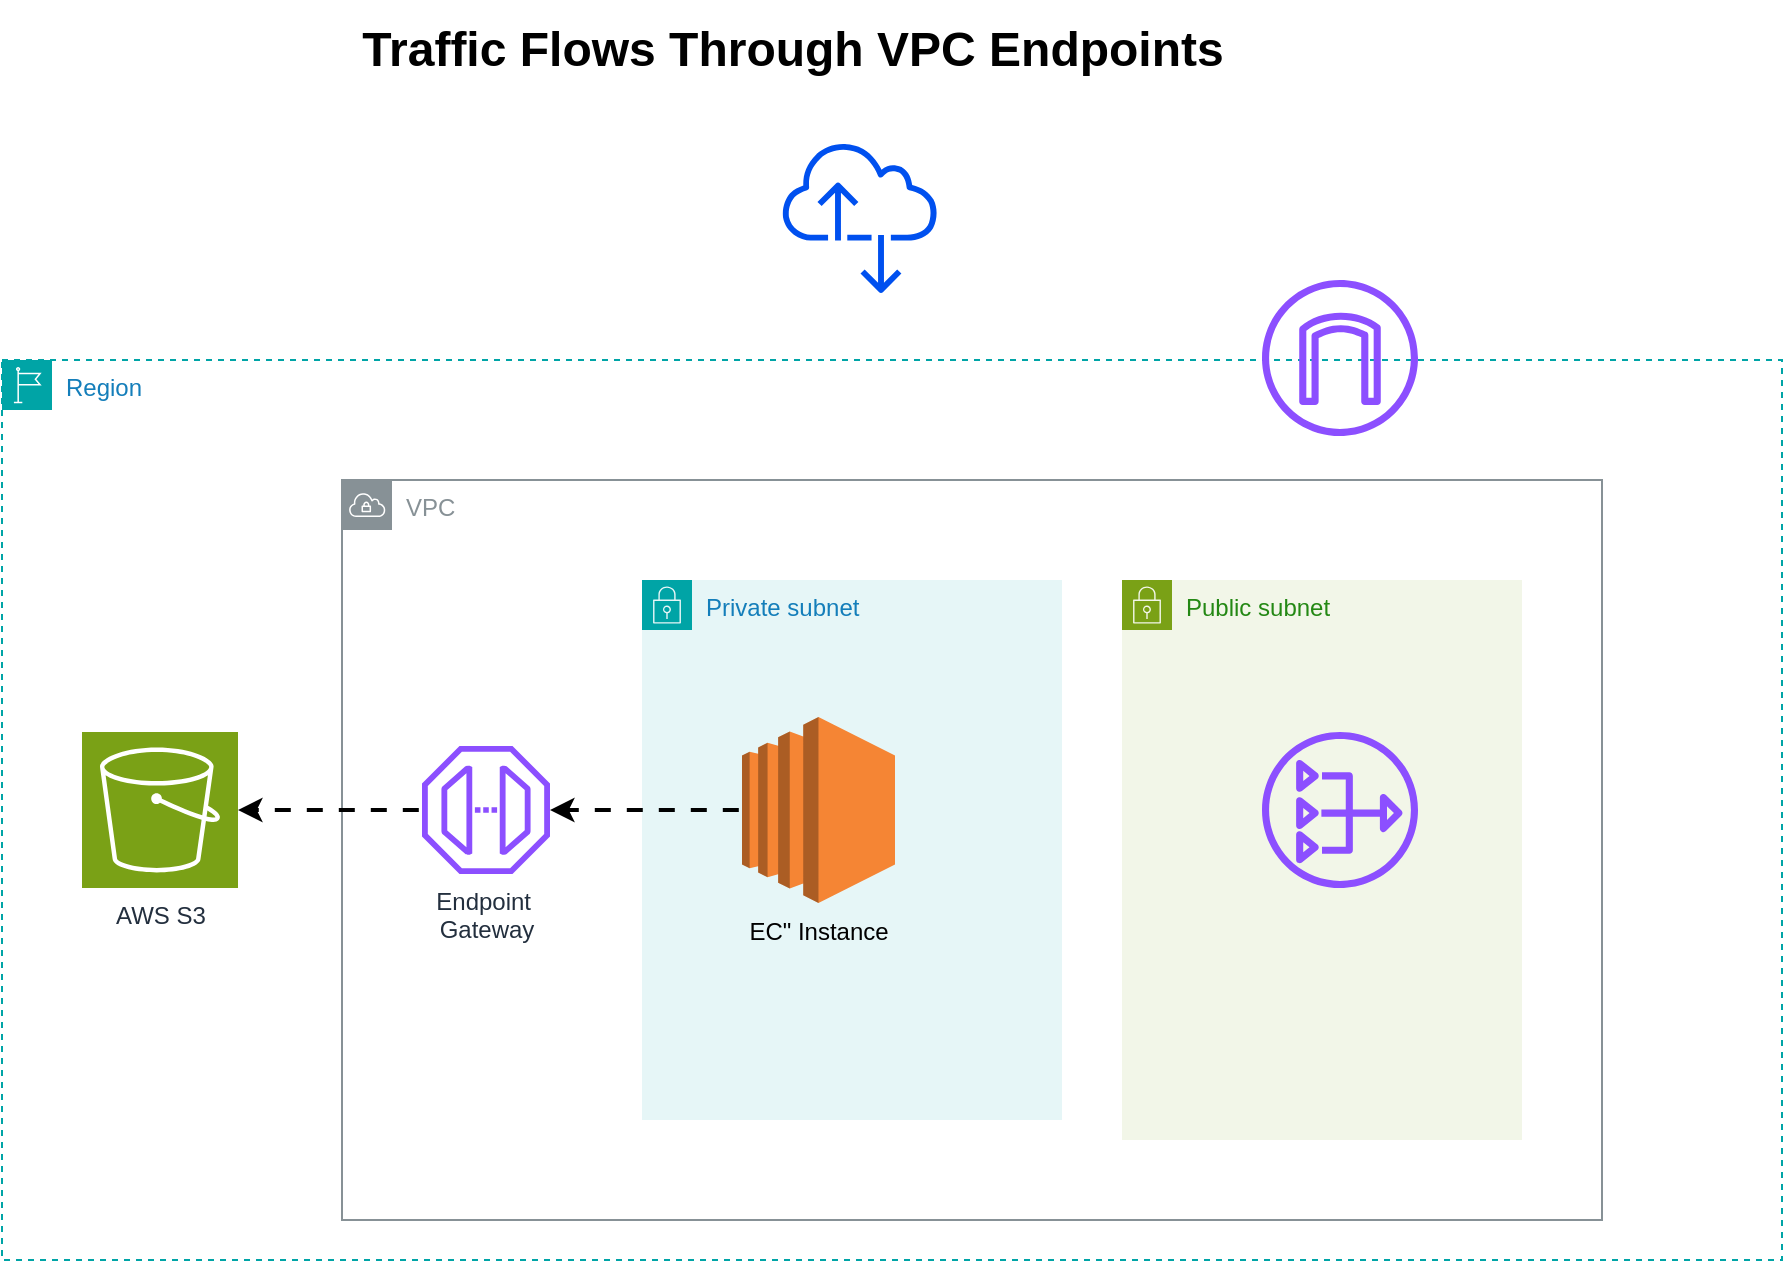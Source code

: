 <mxfile version="27.0.4" pages="3">
  <diagram name="Traffic Flows Through VPC Endpoints" id="ZCbwVm4RWObMylAxyroT">
    <mxGraphModel dx="2226" dy="1826" grid="1" gridSize="10" guides="1" tooltips="1" connect="1" arrows="1" fold="1" page="1" pageScale="1" pageWidth="850" pageHeight="1100" math="0" shadow="0">
      <root>
        <mxCell id="0" />
        <mxCell id="1" parent="0" />
        <mxCell id="23BUW4ffjKDE5r0YjOA8-3" value="Region" style="points=[[0,0],[0.25,0],[0.5,0],[0.75,0],[1,0],[1,0.25],[1,0.5],[1,0.75],[1,1],[0.75,1],[0.5,1],[0.25,1],[0,1],[0,0.75],[0,0.5],[0,0.25]];outlineConnect=0;gradientColor=none;html=1;whiteSpace=wrap;fontSize=12;fontStyle=0;container=1;pointerEvents=0;collapsible=0;recursiveResize=0;shape=mxgraph.aws4.group;grIcon=mxgraph.aws4.group_region;strokeColor=#00A4A6;fillColor=none;verticalAlign=top;align=left;spacingLeft=30;fontColor=#147EBA;dashed=1;" parent="1" vertex="1">
          <mxGeometry x="-50" y="170" width="890" height="450" as="geometry" />
        </mxCell>
        <mxCell id="23BUW4ffjKDE5r0YjOA8-2" value="AWS S3" style="sketch=0;points=[[0,0,0],[0.25,0,0],[0.5,0,0],[0.75,0,0],[1,0,0],[0,1,0],[0.25,1,0],[0.5,1,0],[0.75,1,0],[1,1,0],[0,0.25,0],[0,0.5,0],[0,0.75,0],[1,0.25,0],[1,0.5,0],[1,0.75,0]];outlineConnect=0;fontColor=#232F3E;fillColor=#7AA116;strokeColor=#ffffff;dashed=0;verticalLabelPosition=bottom;verticalAlign=top;align=center;html=1;fontSize=12;fontStyle=0;aspect=fixed;shape=mxgraph.aws4.resourceIcon;resIcon=mxgraph.aws4.s3;" parent="23BUW4ffjKDE5r0YjOA8-3" vertex="1">
          <mxGeometry x="40" y="186" width="78" height="78" as="geometry" />
        </mxCell>
        <mxCell id="VcpVMtCW26bi5lWFyva_-2" value="VPC" style="sketch=0;outlineConnect=0;gradientColor=none;html=1;whiteSpace=wrap;fontSize=12;fontStyle=0;shape=mxgraph.aws4.group;grIcon=mxgraph.aws4.group_vpc;strokeColor=light-dark(#879196,#FF8000);fillColor=none;verticalAlign=top;align=left;spacingLeft=30;fontColor=#879196;dashed=0;" vertex="1" parent="23BUW4ffjKDE5r0YjOA8-3">
          <mxGeometry x="170" y="60" width="630" height="370" as="geometry" />
        </mxCell>
        <mxCell id="VcpVMtCW26bi5lWFyva_-3" value="Private subnet" style="points=[[0,0],[0.25,0],[0.5,0],[0.75,0],[1,0],[1,0.25],[1,0.5],[1,0.75],[1,1],[0.75,1],[0.5,1],[0.25,1],[0,1],[0,0.75],[0,0.5],[0,0.25]];outlineConnect=0;gradientColor=none;html=1;whiteSpace=wrap;fontSize=12;fontStyle=0;container=1;pointerEvents=0;collapsible=0;recursiveResize=0;shape=mxgraph.aws4.group;grIcon=mxgraph.aws4.group_security_group;grStroke=0;strokeColor=#00A4A6;fillColor=#E6F6F7;verticalAlign=top;align=left;spacingLeft=30;fontColor=#147EBA;dashed=0;" vertex="1" parent="23BUW4ffjKDE5r0YjOA8-3">
          <mxGeometry x="320" y="110" width="210" height="270" as="geometry" />
        </mxCell>
        <mxCell id="VcpVMtCW26bi5lWFyva_-4" value="Public subnet" style="points=[[0,0],[0.25,0],[0.5,0],[0.75,0],[1,0],[1,0.25],[1,0.5],[1,0.75],[1,1],[0.75,1],[0.5,1],[0.25,1],[0,1],[0,0.75],[0,0.5],[0,0.25]];outlineConnect=0;gradientColor=none;html=1;whiteSpace=wrap;fontSize=12;fontStyle=0;container=1;pointerEvents=0;collapsible=0;recursiveResize=0;shape=mxgraph.aws4.group;grIcon=mxgraph.aws4.group_security_group;grStroke=0;strokeColor=#7AA116;fillColor=#F2F6E8;verticalAlign=top;align=left;spacingLeft=30;fontColor=#248814;dashed=0;" vertex="1" parent="23BUW4ffjKDE5r0YjOA8-3">
          <mxGeometry x="560" y="110" width="200" height="280" as="geometry" />
        </mxCell>
        <mxCell id="VcpVMtCW26bi5lWFyva_-13" value="" style="sketch=0;outlineConnect=0;fontColor=#232F3E;gradientColor=none;fillColor=#8C4FFF;strokeColor=none;dashed=0;verticalLabelPosition=bottom;verticalAlign=top;align=center;html=1;fontSize=12;fontStyle=0;aspect=fixed;pointerEvents=1;shape=mxgraph.aws4.nat_gateway;" vertex="1" parent="VcpVMtCW26bi5lWFyva_-4">
          <mxGeometry x="70" y="76" width="78" height="78" as="geometry" />
        </mxCell>
        <mxCell id="VcpVMtCW26bi5lWFyva_-6" value="Endpoint&amp;nbsp;&lt;div&gt;Gateway&lt;/div&gt;" style="sketch=0;outlineConnect=0;fontColor=#232F3E;gradientColor=none;fillColor=#8C4FFF;strokeColor=none;dashed=0;verticalLabelPosition=bottom;verticalAlign=top;align=center;html=1;fontSize=12;fontStyle=0;aspect=fixed;pointerEvents=1;shape=mxgraph.aws4.endpoint;" vertex="1" parent="23BUW4ffjKDE5r0YjOA8-3">
          <mxGeometry x="210" y="193" width="64" height="64" as="geometry" />
        </mxCell>
        <mxCell id="VcpVMtCW26bi5lWFyva_-8" style="edgeStyle=orthogonalEdgeStyle;rounded=0;orthogonalLoop=1;jettySize=auto;html=1;entryX=1;entryY=0.5;entryDx=0;entryDy=0;entryPerimeter=0;strokeColor=light-dark(#000000,#FF0000);strokeWidth=2;flowAnimation=1;" edge="1" parent="23BUW4ffjKDE5r0YjOA8-3" source="VcpVMtCW26bi5lWFyva_-7" target="VcpVMtCW26bi5lWFyva_-6">
          <mxGeometry relative="1" as="geometry" />
        </mxCell>
        <mxCell id="VcpVMtCW26bi5lWFyva_-7" value="EC&quot; Instance&lt;div&gt;&lt;br&gt;&lt;/div&gt;" style="outlineConnect=0;dashed=0;verticalLabelPosition=bottom;verticalAlign=top;align=center;html=1;shape=mxgraph.aws3.ec2;fillColor=#F58534;gradientColor=none;" vertex="1" parent="23BUW4ffjKDE5r0YjOA8-3">
          <mxGeometry x="370" y="178.5" width="76.5" height="93" as="geometry" />
        </mxCell>
        <mxCell id="VcpVMtCW26bi5lWFyva_-9" style="edgeStyle=orthogonalEdgeStyle;rounded=0;orthogonalLoop=1;jettySize=auto;html=1;entryX=1;entryY=0.5;entryDx=0;entryDy=0;entryPerimeter=0;strokeColor=light-dark(#000000,#FF0000);strokeWidth=2;flowAnimation=1;" edge="1" parent="23BUW4ffjKDE5r0YjOA8-3" source="VcpVMtCW26bi5lWFyva_-6" target="23BUW4ffjKDE5r0YjOA8-2">
          <mxGeometry relative="1" as="geometry" />
        </mxCell>
        <mxCell id="VcpVMtCW26bi5lWFyva_-14" value="" style="sketch=0;outlineConnect=0;fontColor=#232F3E;gradientColor=none;fillColor=#8C4FFF;strokeColor=none;dashed=0;verticalLabelPosition=bottom;verticalAlign=top;align=center;html=1;fontSize=12;fontStyle=0;aspect=fixed;pointerEvents=1;shape=mxgraph.aws4.internet_gateway;" vertex="1" parent="23BUW4ffjKDE5r0YjOA8-3">
          <mxGeometry x="630" y="-40" width="78" height="78" as="geometry" />
        </mxCell>
        <mxCell id="VcpVMtCW26bi5lWFyva_-5" value="" style="sketch=0;outlineConnect=0;fontColor=#ffffff;fillColor=#0050ef;strokeColor=#001DBC;dashed=0;verticalLabelPosition=bottom;verticalAlign=top;align=center;html=1;fontSize=12;fontStyle=0;aspect=fixed;pointerEvents=1;shape=mxgraph.aws4.internet_alt2;" vertex="1" parent="1">
          <mxGeometry x="340" y="60" width="78" height="78" as="geometry" />
        </mxCell>
        <mxCell id="VcpVMtCW26bi5lWFyva_-15" value="Traffic Flows Through VPC Endpoints" style="text;strokeColor=none;fillColor=none;html=1;fontSize=24;fontStyle=1;verticalAlign=middle;align=center;" vertex="1" parent="1">
          <mxGeometry x="50" y="-10" width="590" height="50" as="geometry" />
        </mxCell>
      </root>
    </mxGraphModel>
  </diagram>
  <diagram id="zELTlA6HkojwsifuEZg6" name="Control-plane-Data-Plane">
    <mxGraphModel dx="3778" dy="2335" grid="1" gridSize="10" guides="1" tooltips="1" connect="1" arrows="1" fold="1" page="1" pageScale="1" pageWidth="850" pageHeight="1100" math="0" shadow="0">
      <root>
        <mxCell id="0" />
        <mxCell id="1" parent="0" />
        <mxCell id="ertRirzx1b17AbNbBbBu-42" value="" style="group" parent="1" vertex="1" connectable="0">
          <mxGeometry x="-1110" y="-1030" width="1500" height="870" as="geometry" />
        </mxCell>
        <mxCell id="ertRirzx1b17AbNbBbBu-24" value="" style="rounded=1;whiteSpace=wrap;html=1;fillColor=none;fontColor=#ffffff;strokeColor=light-dark(#000000,#0066CC);strokeWidth=2;connectable=0;" parent="ertRirzx1b17AbNbBbBu-42" vertex="1">
          <mxGeometry x="-45" y="15" width="1580" height="840" as="geometry" />
        </mxCell>
        <mxCell id="ertRirzx1b17AbNbBbBu-25" value="" style="outlineConnect=0;dashed=0;verticalLabelPosition=bottom;verticalAlign=top;align=center;html=1;shape=mxgraph.aws3.virtual_private_cloud;fillColor=#F58534;gradientColor=none;" parent="ertRirzx1b17AbNbBbBu-42" vertex="1">
          <mxGeometry x="110" width="79.5" height="54" as="geometry" />
        </mxCell>
        <mxCell id="ertRirzx1b17AbNbBbBu-26" value="Service Provider VPC (AWS Service)" style="text;strokeColor=none;fillColor=none;html=1;fontSize=24;fontStyle=1;verticalAlign=middle;align=center;fontColor=light-dark(#000000,#FF8000);" parent="ertRirzx1b17AbNbBbBu-42" vertex="1">
          <mxGeometry x="189.5" y="30" width="490" height="50" as="geometry" />
        </mxCell>
        <mxCell id="ertRirzx1b17AbNbBbBu-51" style="edgeStyle=orthogonalEdgeStyle;rounded=0;orthogonalLoop=1;jettySize=auto;html=1;flowAnimation=1;curved=1;exitX=0.583;exitY=0.972;exitDx=0;exitDy=0;exitPerimeter=0;strokeColor=light-dark(#000000,#0066CC);strokeWidth=2;" parent="ertRirzx1b17AbNbBbBu-42" source="ertRirzx1b17AbNbBbBu-27" target="ertRirzx1b17AbNbBbBu-50" edge="1">
          <mxGeometry relative="1" as="geometry" />
        </mxCell>
        <mxCell id="ertRirzx1b17AbNbBbBu-27" value="&lt;font style=&quot;font-size: 18px;&quot;&gt;Internal Netwok Load Balancer&lt;/font&gt;" style="shape=ext;double=1;rounded=1;whiteSpace=wrap;html=1;fillColor=light-dark(#6A00FF,#4C0099);fontColor=#ffffff;strokeColor=#3700CC;gradientColor=light-dark(#000000,#B266FF);" parent="ertRirzx1b17AbNbBbBu-42" vertex="1">
          <mxGeometry x="450" y="90" width="620" height="80" as="geometry" />
        </mxCell>
        <mxCell id="ertRirzx1b17AbNbBbBu-48" style="edgeStyle=orthogonalEdgeStyle;rounded=0;orthogonalLoop=1;jettySize=auto;html=1;entryX=0.5;entryY=1;entryDx=0;entryDy=0;strokeColor=light-dark(#000000,#0066CC);strokeWidth=2;flowAnimation=1;curved=1;" parent="ertRirzx1b17AbNbBbBu-42" edge="1">
          <mxGeometry relative="1" as="geometry">
            <mxPoint x="395.5" y="729.048" as="sourcePoint" />
            <mxPoint x="115" y="495" as="targetPoint" />
          </mxGeometry>
        </mxCell>
        <mxCell id="ertRirzx1b17AbNbBbBu-43" value="&lt;font style=&quot;font-size: 16px;&quot;&gt;Service Instance 2&lt;/font&gt;" style="sketch=0;points=[[0,0,0],[0.25,0,0],[0.5,0,0],[0.75,0,0],[1,0,0],[0,1,0],[0.25,1,0],[0.5,1,0],[0.75,1,0],[1,1,0],[0,0.25,0],[0,0.5,0],[0,0.75,0],[1,0.25,0],[1,0.5,0],[1,0.75,0]];outlineConnect=0;fontColor=#232F3E;fillColor=#ED7100;strokeColor=#ffffff;dashed=0;verticalLabelPosition=bottom;verticalAlign=top;align=center;html=1;fontSize=12;fontStyle=0;aspect=fixed;shape=mxgraph.aws4.resourceIcon;resIcon=mxgraph.aws4.ec2;" parent="ertRirzx1b17AbNbBbBu-42" vertex="1">
          <mxGeometry x="380.5" y="690" width="108" height="108" as="geometry" />
        </mxCell>
        <mxCell id="ertRirzx1b17AbNbBbBu-44" value="&lt;h1 style=&quot;margin-top: 0px;&quot;&gt;&lt;font style=&quot;color: light-dark(rgb(0, 0, 0), rgb(0, 0, 255)); font-size: 19px;&quot;&gt;6. Distributes Traffic&amp;nbsp;&lt;/font&gt;&lt;span style=&quot;background-color: transparent; color: light-dark(rgb(0, 0, 0), rgb(0, 0, 255)); font-size: 19px; font-weight: normal;&quot;&gt;across&amp;nbsp;&lt;/span&gt;&lt;/h1&gt;" style="text;html=1;whiteSpace=wrap;overflow=hidden;rounded=0;fillColor=#0050ef;fontColor=#ffffff;strokeColor=#001DBC;align=left;" parent="ertRirzx1b17AbNbBbBu-42" vertex="1">
          <mxGeometry x="230" y="430" width="210" height="80" as="geometry" />
        </mxCell>
        <mxCell id="ertRirzx1b17AbNbBbBu-45" value="&lt;h1 style=&quot;margin-top: 0px;&quot;&gt;&lt;font style=&quot;color: light-dark(rgb(0, 0, 0), rgb(0, 0, 255)); font-size: 19px;&quot;&gt;7. Response&amp;nbsp;&lt;/font&gt;&lt;span style=&quot;background-color: transparent; color: light-dark(rgb(0, 0, 0), rgb(0, 0, 255)); font-size: 19px; font-weight: normal;&quot;&gt;back to Internal Load Balancer&lt;/span&gt;&lt;/h1&gt;" style="text;html=1;whiteSpace=wrap;overflow=hidden;rounded=0;fillColor=#0050ef;fontColor=#ffffff;strokeColor=#001DBC;align=left;" parent="ertRirzx1b17AbNbBbBu-42" vertex="1">
          <mxGeometry x="-10" y="430" width="220" height="80" as="geometry" />
        </mxCell>
        <mxCell id="ertRirzx1b17AbNbBbBu-46" style="edgeStyle=orthogonalEdgeStyle;rounded=0;orthogonalLoop=1;jettySize=auto;html=1;entryX=0.443;entryY=0.032;entryDx=0;entryDy=0;entryPerimeter=0;exitX=0.25;exitY=1;exitDx=0;exitDy=0;strokeColor=light-dark(#000000,#6600CC);strokeWidth=2;flowAnimation=1;curved=1;" parent="ertRirzx1b17AbNbBbBu-42" source="ertRirzx1b17AbNbBbBu-27" target="ertRirzx1b17AbNbBbBu-44" edge="1">
          <mxGeometry relative="1" as="geometry" />
        </mxCell>
        <mxCell id="ertRirzx1b17AbNbBbBu-47" style="edgeStyle=orthogonalEdgeStyle;rounded=0;orthogonalLoop=1;jettySize=auto;html=1;entryX=0.5;entryY=0;entryDx=0;entryDy=0;entryPerimeter=0;strokeColor=light-dark(#000000,#6600CC);strokeWidth=2;flowAnimation=1;curved=1;" parent="ertRirzx1b17AbNbBbBu-42" source="ertRirzx1b17AbNbBbBu-44" target="ertRirzx1b17AbNbBbBu-43" edge="1">
          <mxGeometry relative="1" as="geometry" />
        </mxCell>
        <mxCell id="ertRirzx1b17AbNbBbBu-49" style="edgeStyle=orthogonalEdgeStyle;rounded=0;orthogonalLoop=1;jettySize=auto;html=1;entryX=0.175;entryY=0.996;entryDx=0;entryDy=0;entryPerimeter=0;strokeColor=light-dark(#000000,#0066CC);strokeWidth=2;flowAnimation=1;curved=1;" parent="ertRirzx1b17AbNbBbBu-42" edge="1">
          <mxGeometry relative="1" as="geometry">
            <mxPoint x="115" y="415" as="sourcePoint" />
            <mxPoint x="573.5" y="154.68" as="targetPoint" />
            <Array as="points">
              <mxPoint x="115" y="235" />
              <mxPoint x="573" y="235" />
            </Array>
          </mxGeometry>
        </mxCell>
        <mxCell id="ertRirzx1b17AbNbBbBu-50" value="&lt;h1 style=&quot;margin-top: 0px;&quot;&gt;&lt;font style=&quot;color: light-dark(rgb(0, 0, 255), rgb(0, 0, 204));&quot;&gt;&lt;span style=&quot;font-size: 19px;&quot;&gt;6. Return Path&lt;/span&gt;&lt;/font&gt;&lt;/h1&gt;" style="text;html=1;whiteSpace=wrap;overflow=hidden;rounded=0;fillColor=#0050ef;fontColor=#ffffff;strokeColor=#001DBC;align=left;" parent="ertRirzx1b17AbNbBbBu-42" vertex="1">
          <mxGeometry x="1060" y="480" width="320" height="70" as="geometry" />
        </mxCell>
        <mxCell id="ertRirzx1b17AbNbBbBu-32" value="&lt;font style=&quot;font-size: 16px;&quot;&gt;Service Instance 2&lt;/font&gt;" style="sketch=0;points=[[0,0,0],[0.25,0,0],[0.5,0,0],[0.75,0,0],[1,0,0],[0,1,0],[0.25,1,0],[0.5,1,0],[0.75,1,0],[1,1,0],[0,0.25,0],[0,0.5,0],[0,0.75,0],[1,0.25,0],[1,0.5,0],[1,0.75,0]];outlineConnect=0;fontColor=#232F3E;fillColor=#ED7100;strokeColor=#ffffff;dashed=0;verticalLabelPosition=bottom;verticalAlign=top;align=center;html=1;fontSize=12;fontStyle=0;aspect=fixed;shape=mxgraph.aws4.resourceIcon;resIcon=mxgraph.aws4.ec2;" parent="ertRirzx1b17AbNbBbBu-42" vertex="1">
          <mxGeometry x="631" y="690" width="108" height="108" as="geometry" />
        </mxCell>
        <mxCell id="ertRirzx1b17AbNbBbBu-14" value="" style="rounded=1;whiteSpace=wrap;html=1;fillColor=none;fontColor=#ffffff;strokeColor=light-dark(#3700CC,#007FFF);strokeWidth=2;" parent="1" vertex="1">
          <mxGeometry x="240" y="120" width="1270" height="840" as="geometry" />
        </mxCell>
        <mxCell id="ertRirzx1b17AbNbBbBu-3" style="edgeStyle=orthogonalEdgeStyle;rounded=0;orthogonalLoop=1;jettySize=auto;html=1;entryX=0;entryY=0.5;entryDx=0;entryDy=0;curved=1;fillColor=#6a00ff;strokeColor=light-dark(#3700CC,#6600CC);strokeWidth=2;flowAnimation=1;" parent="1" source="ertRirzx1b17AbNbBbBu-1" target="ertRirzx1b17AbNbBbBu-2" edge="1">
          <mxGeometry relative="1" as="geometry" />
        </mxCell>
        <mxCell id="ertRirzx1b17AbNbBbBu-1" value="&lt;h1 style=&quot;margin-top: 0px;&quot;&gt;&lt;font style=&quot;color: light-dark(rgb(0, 0, 0), rgb(0, 0, 255)); font-size: 18px;&quot;&gt;1. Request&lt;/font&gt;&lt;/h1&gt;&lt;p&gt;&lt;font style=&quot;color: light-dark(rgb(0, 0, 0), rgb(0, 0, 255)); font-size: 18px;&quot;&gt;Request to /nsqs.us-east-1.amazonaws.com&lt;/font&gt;&lt;/p&gt;" style="text;html=1;whiteSpace=wrap;overflow=hidden;rounded=0;fillColor=#0050ef;fontColor=#ffffff;strokeColor=#001DBC;" parent="1" vertex="1">
          <mxGeometry x="360" y="660" width="280" height="100" as="geometry" />
        </mxCell>
        <mxCell id="ertRirzx1b17AbNbBbBu-5" style="edgeStyle=orthogonalEdgeStyle;rounded=0;orthogonalLoop=1;jettySize=auto;html=1;entryX=0;entryY=0.5;entryDx=0;entryDy=0;curved=1;fillColor=#6a00ff;strokeColor=light-dark(#3700CC,#6600CC);strokeWidth=2;flowAnimation=1;" parent="1" source="ertRirzx1b17AbNbBbBu-2" target="ertRirzx1b17AbNbBbBu-4" edge="1">
          <mxGeometry relative="1" as="geometry">
            <Array as="points">
              <mxPoint x="1100" y="840" />
              <mxPoint x="1100" y="710" />
            </Array>
          </mxGeometry>
        </mxCell>
        <mxCell id="ertRirzx1b17AbNbBbBu-2" value="&lt;font style=&quot;font-size: 18px;&quot;&gt;DNS Resolver&lt;/font&gt;" style="shape=ext;double=1;rounded=1;whiteSpace=wrap;html=1;fillColor=light-dark(#6A00FF,#4C0099);fontColor=#ffffff;strokeColor=#3700CC;gradientColor=default;" parent="1" vertex="1">
          <mxGeometry x="760" y="800" width="280" height="80" as="geometry" />
        </mxCell>
        <mxCell id="ertRirzx1b17AbNbBbBu-7" style="edgeStyle=orthogonalEdgeStyle;rounded=0;orthogonalLoop=1;jettySize=auto;html=1;curved=1;fillColor=#6a00ff;strokeColor=light-dark(#3700CC,#6600CC);strokeWidth=2;flowAnimation=1;entryX=0.5;entryY=1;entryDx=0;entryDy=0;" parent="1" source="ertRirzx1b17AbNbBbBu-4" target="ertRirzx1b17AbNbBbBu-6" edge="1">
          <mxGeometry relative="1" as="geometry">
            <mxPoint x="900" y="610" as="targetPoint" />
            <Array as="points">
              <mxPoint x="900" y="680" />
            </Array>
          </mxGeometry>
        </mxCell>
        <mxCell id="ertRirzx1b17AbNbBbBu-4" value="&lt;h1 style=&quot;margin-top: 0px;&quot;&gt;&lt;font style=&quot;color: light-dark(rgb(0, 0, 0), rgb(0, 0, 255)); font-size: 19px;&quot;&gt;2. Resolves DNS&lt;/font&gt;&lt;/h1&gt;&lt;p&gt;&lt;font style=&quot;color: light-dark(rgb(0, 0, 0), rgb(0, 0, 255)); font-size: 19px;&quot;&gt;Resolves to /n Private IP&lt;/font&gt;&lt;/p&gt;" style="text;html=1;whiteSpace=wrap;overflow=hidden;rounded=0;fillColor=#0050ef;fontColor=#ffffff;strokeColor=#001DBC;align=left;" parent="1" vertex="1">
          <mxGeometry x="1160" y="660" width="280" height="100" as="geometry" />
        </mxCell>
        <mxCell id="ertRirzx1b17AbNbBbBu-9" style="edgeStyle=orthogonalEdgeStyle;rounded=0;orthogonalLoop=1;jettySize=auto;html=1;entryX=0;entryY=0.5;entryDx=0;entryDy=0;curved=1;fillColor=#6a00ff;strokeColor=light-dark(#3700CC,#6600CC);strokeWidth=2;flowAnimation=1;exitX=0.5;exitY=0;exitDx=0;exitDy=0;" parent="1" source="ertRirzx1b17AbNbBbBu-6" target="ertRirzx1b17AbNbBbBu-8" edge="1">
          <mxGeometry relative="1" as="geometry">
            <Array as="points">
              <mxPoint x="900" y="430" />
            </Array>
          </mxGeometry>
        </mxCell>
        <mxCell id="ertRirzx1b17AbNbBbBu-6" value="&lt;font style=&quot;font-size: 18px;&quot;&gt;Application&lt;/font&gt;" style="shape=ext;double=1;rounded=1;whiteSpace=wrap;html=1;fillColor=light-dark(#6A00FF,#4C0099);fontColor=#ffffff;strokeColor=#3700CC;gradientColor=default;" parent="1" vertex="1">
          <mxGeometry x="760" y="520" width="280" height="80" as="geometry" />
        </mxCell>
        <mxCell id="ertRirzx1b17AbNbBbBu-11" style="edgeStyle=orthogonalEdgeStyle;rounded=0;orthogonalLoop=1;jettySize=auto;html=1;entryX=0.5;entryY=1;entryDx=0;entryDy=0;curved=1;fillColor=#6a00ff;strokeColor=light-dark(#3700CC,#6600CC);strokeWidth=2;flowAnimation=1;exitX=0;exitY=0.25;exitDx=0;exitDy=0;" parent="1" source="ertRirzx1b17AbNbBbBu-8" target="ertRirzx1b17AbNbBbBu-10" edge="1">
          <mxGeometry relative="1" as="geometry" />
        </mxCell>
        <mxCell id="ertRirzx1b17AbNbBbBu-8" value="&lt;h1 style=&quot;margin-top: 0px;&quot;&gt;&lt;font style=&quot;color: light-dark(rgb(0, 0, 0), rgb(0, 0, 255)); font-size: 19px;&quot;&gt;3. Sends Packet&amp;nbsp;&lt;/font&gt;&lt;/h1&gt;&lt;h1 style=&quot;margin-top: 0px;&quot;&gt;&lt;span style=&quot;color: light-dark(rgb(0, 0, 0), rgb(0, 0, 255)); font-size: 19px; background-color: transparent; font-weight: normal;&quot;&gt;to /n Private IP&lt;/span&gt;&lt;/h1&gt;" style="text;html=1;whiteSpace=wrap;overflow=hidden;rounded=0;fillColor=#0050ef;fontColor=#ffffff;strokeColor=#001DBC;align=left;" parent="1" vertex="1">
          <mxGeometry x="1160" y="380" width="320" height="100" as="geometry" />
        </mxCell>
        <mxCell id="ertRirzx1b17AbNbBbBu-18" style="edgeStyle=orthogonalEdgeStyle;rounded=0;orthogonalLoop=1;jettySize=auto;html=1;entryX=0.5;entryY=1;entryDx=0;entryDy=0;curved=1;fillColor=#6a00ff;strokeColor=light-dark(#3700CC,#6600CC);strokeWidth=3;flowAnimation=1;" parent="1" source="ertRirzx1b17AbNbBbBu-10" target="ertRirzx1b17AbNbBbBu-17" edge="1">
          <mxGeometry relative="1" as="geometry" />
        </mxCell>
        <mxCell id="ertRirzx1b17AbNbBbBu-58" style="edgeStyle=orthogonalEdgeStyle;rounded=0;orthogonalLoop=1;jettySize=auto;html=1;entryX=0.5;entryY=0;entryDx=0;entryDy=0;exitX=0.25;exitY=1;exitDx=0;exitDy=0;strokeColor=light-dark(#000000,#0066CC);strokeWidth=2;curved=1;flowAnimation=1;" parent="1" source="ertRirzx1b17AbNbBbBu-10" target="ertRirzx1b17AbNbBbBu-56" edge="1">
          <mxGeometry relative="1" as="geometry" />
        </mxCell>
        <mxCell id="ertRirzx1b17AbNbBbBu-10" value="&lt;font style=&quot;font-size: 18px;&quot;&gt;Elastic Network Interface (ENI)&lt;/font&gt;" style="shape=ext;double=1;rounded=1;whiteSpace=wrap;html=1;fillColor=light-dark(#6A00FF,#4C0099);fontColor=#ffffff;strokeColor=#3700CC;gradientColor=light-dark(#000000,#B266FF);" parent="1" vertex="1">
          <mxGeometry x="590" y="210" width="620" height="80" as="geometry" />
        </mxCell>
        <mxCell id="ertRirzx1b17AbNbBbBu-13" value="" style="sketch=0;outlineConnect=0;fontColor=#232F3E;gradientColor=none;fillColor=#8C4FFF;strokeColor=none;dashed=0;verticalLabelPosition=bottom;verticalAlign=top;align=center;html=1;fontSize=12;fontStyle=0;aspect=fixed;pointerEvents=1;shape=mxgraph.aws4.elastic_network_interface;" parent="1" vertex="1">
          <mxGeometry x="1090" y="78" width="78" height="78" as="geometry" />
        </mxCell>
        <mxCell id="ertRirzx1b17AbNbBbBu-15" value="" style="outlineConnect=0;dashed=0;verticalLabelPosition=bottom;verticalAlign=top;align=center;html=1;shape=mxgraph.aws3.virtual_private_cloud;fillColor=#F58534;gradientColor=none;" parent="1" vertex="1">
          <mxGeometry x="320" y="90" width="79.5" height="54" as="geometry" />
        </mxCell>
        <mxCell id="ertRirzx1b17AbNbBbBu-16" value="Consumer VPC" style="text;strokeColor=none;fillColor=none;html=1;fontSize=24;fontStyle=1;verticalAlign=middle;align=center;fontColor=light-dark(#000000,#FF8000);" parent="1" vertex="1">
          <mxGeometry x="450" y="130" width="100" height="40" as="geometry" />
        </mxCell>
        <mxCell id="ertRirzx1b17AbNbBbBu-17" value="&lt;h1 style=&quot;margin-top: 0px;&quot;&gt;&lt;font style=&quot;color: light-dark(rgb(0, 0, 0), rgb(0, 0, 255)); font-size: 19px;&quot;&gt;4. Packet enters&amp;nbsp;&lt;/font&gt;&lt;/h1&gt;&lt;h1 style=&quot;margin-top: 0px;&quot;&gt;&lt;span style=&quot;color: light-dark(rgb(0, 0, 0), rgb(0, 0, 255)); font-size: 19px; background-color: transparent; font-weight: normal;&quot;&gt;to /n AWS Backbone&lt;/span&gt;&lt;/h1&gt;" style="text;html=1;whiteSpace=wrap;overflow=hidden;rounded=0;fillColor=#0050ef;fontColor=#ffffff;strokeColor=#001DBC;align=left;" parent="1" vertex="1">
          <mxGeometry x="1160" y="-60" width="320" height="100" as="geometry" />
        </mxCell>
        <mxCell id="ertRirzx1b17AbNbBbBu-23" value="" style="group" parent="1" vertex="1" connectable="0">
          <mxGeometry x="570" y="-280" width="660" height="150" as="geometry" />
        </mxCell>
        <mxCell id="ertRirzx1b17AbNbBbBu-19" value="" style="shape=ext;double=1;rounded=1;whiteSpace=wrap;html=1;fillColor=light-dark(#6A00FF,#CC6600);fontColor=#ffffff;strokeColor=#3700CC;gradientColor=light-dark(#000000,#FFCC99);" parent="ertRirzx1b17AbNbBbBu-23" vertex="1">
          <mxGeometry width="660" height="150" as="geometry" />
        </mxCell>
        <mxCell id="ertRirzx1b17AbNbBbBu-20" value="&lt;font style=&quot;font-size: 16px;&quot;&gt;&lt;b&gt;AWS Internal Routing&lt;/b&gt;&lt;/font&gt;" style="shape=ext;double=1;rounded=1;whiteSpace=wrap;html=1;fillColor=light-dark(#6A00FF,#7F00FF);fontColor=#ffffff;strokeColor=#3700CC;gradientColor=light-dark(#000000,#FFFFFF);" parent="ertRirzx1b17AbNbBbBu-23" vertex="1">
          <mxGeometry x="125" y="50" width="440" height="70" as="geometry" />
        </mxCell>
        <mxCell id="ertRirzx1b17AbNbBbBu-21" value="&lt;b&gt;&lt;font style=&quot;font-size: 20px;&quot;&gt;AWS Backbone Network&lt;/font&gt;&lt;/b&gt;" style="text;html=1;align=center;verticalAlign=middle;whiteSpace=wrap;rounded=0;" parent="ertRirzx1b17AbNbBbBu-23" vertex="1">
          <mxGeometry x="175" y="10" width="310" height="30" as="geometry" />
        </mxCell>
        <mxCell id="ertRirzx1b17AbNbBbBu-22" style="edgeStyle=orthogonalEdgeStyle;rounded=0;orthogonalLoop=1;jettySize=auto;html=1;entryX=0.5;entryY=1;entryDx=0;entryDy=0;curved=1;fillColor=#6a00ff;strokeColor=light-dark(#3700CC,#6600CC);strokeWidth=2;flowAnimation=1;exitX=0;exitY=0.25;exitDx=0;exitDy=0;" parent="1" source="ertRirzx1b17AbNbBbBu-17" target="ertRirzx1b17AbNbBbBu-20" edge="1">
          <mxGeometry relative="1" as="geometry" />
        </mxCell>
        <mxCell id="ertRirzx1b17AbNbBbBu-39" style="edgeStyle=orthogonalEdgeStyle;rounded=0;orthogonalLoop=1;jettySize=auto;html=1;curved=1;flowAnimation=1;strokeWidth=2;strokeColor=light-dark(#000000,#4C0099);" parent="1" source="ertRirzx1b17AbNbBbBu-27" target="ertRirzx1b17AbNbBbBu-36" edge="1">
          <mxGeometry relative="1" as="geometry" />
        </mxCell>
        <mxCell id="ertRirzx1b17AbNbBbBu-29" style="edgeStyle=orthogonalEdgeStyle;rounded=0;orthogonalLoop=1;jettySize=auto;html=1;curved=1;fillColor=#6a00ff;strokeColor=light-dark(#3700CC,#6600CC);strokeWidth=2;flowAnimation=1;startArrow=open;startFill=0;exitX=0.469;exitY=1.003;exitDx=0;exitDy=0;exitPerimeter=0;endArrow=oval;endFill=1;" parent="1" source="ertRirzx1b17AbNbBbBu-28" target="ertRirzx1b17AbNbBbBu-20" edge="1">
          <mxGeometry relative="1" as="geometry">
            <mxPoint x="610" y="-520" as="sourcePoint" />
            <Array as="points">
              <mxPoint x="610" y="-420" />
              <mxPoint x="760" y="-420" />
              <mxPoint x="760" y="-380" />
              <mxPoint x="1050" y="-380" />
            </Array>
          </mxGeometry>
        </mxCell>
        <mxCell id="ertRirzx1b17AbNbBbBu-31" style="edgeStyle=orthogonalEdgeStyle;rounded=0;orthogonalLoop=1;jettySize=auto;html=1;entryX=0.732;entryY=1.014;entryDx=0;entryDy=0;curved=1;fillColor=#6a00ff;strokeColor=light-dark(#3700CC,#6600CC);strokeWidth=2;flowAnimation=1;exitX=0;exitY=0.25;exitDx=0;exitDy=0;entryPerimeter=0;" parent="1" source="ertRirzx1b17AbNbBbBu-28" target="ertRirzx1b17AbNbBbBu-27" edge="1">
          <mxGeometry relative="1" as="geometry">
            <mxPoint x="-340" y="-770" as="targetPoint" />
          </mxGeometry>
        </mxCell>
        <mxCell id="ertRirzx1b17AbNbBbBu-28" value="&lt;h1 style=&quot;margin-top: 0px;&quot;&gt;&lt;font style=&quot;color: light-dark(rgb(0, 0, 0), rgb(0, 0, 255)); font-size: 19px;&quot;&gt;5. Routes&amp;nbsp;&lt;/font&gt;&lt;/h1&gt;&lt;h1 style=&quot;margin-top: 0px;&quot;&gt;&lt;span style=&quot;color: light-dark(rgb(0, 0, 0), rgb(0, 0, 255)); font-size: 19px; background-color: transparent; font-weight: normal;&quot;&gt;across /n AWS Backbone&lt;/span&gt;&lt;/h1&gt;" style="text;html=1;whiteSpace=wrap;overflow=hidden;rounded=0;fillColor=#0050ef;fontColor=#ffffff;strokeColor=#001DBC;align=left;" parent="1" vertex="1">
          <mxGeometry x="420" y="-780" width="320" height="100" as="geometry" />
        </mxCell>
        <mxCell id="ertRirzx1b17AbNbBbBu-37" style="edgeStyle=orthogonalEdgeStyle;rounded=0;orthogonalLoop=1;jettySize=auto;html=1;curved=1;flowAnimation=1;strokeWidth=2;fillColor=#6a00ff;strokeColor=light-dark(#000000,#007FFF);entryX=0.5;entryY=1;entryDx=0;entryDy=0;" parent="1" source="ertRirzx1b17AbNbBbBu-32" target="ertRirzx1b17AbNbBbBu-33" edge="1">
          <mxGeometry relative="1" as="geometry">
            <mxPoint x="-600" y="-500" as="targetPoint" />
          </mxGeometry>
        </mxCell>
        <mxCell id="ertRirzx1b17AbNbBbBu-38" style="edgeStyle=orthogonalEdgeStyle;rounded=0;orthogonalLoop=1;jettySize=auto;html=1;curved=1;flowAnimation=1;strokeColor=light-dark(#000000,#007FFF);strokeWidth=2;entryX=0.406;entryY=0.972;entryDx=0;entryDy=0;entryPerimeter=0;" parent="1" source="ertRirzx1b17AbNbBbBu-33" target="ertRirzx1b17AbNbBbBu-27" edge="1">
          <mxGeometry relative="1" as="geometry">
            <mxPoint x="-490" y="-770" as="targetPoint" />
          </mxGeometry>
        </mxCell>
        <mxCell id="ertRirzx1b17AbNbBbBu-33" value="&lt;h1 style=&quot;margin-top: 0px;&quot;&gt;&lt;font style=&quot;color: light-dark(rgb(0, 0, 0), rgb(0, 0, 255)); font-size: 19px;&quot;&gt;7. Response&amp;nbsp;&lt;/font&gt;&lt;span style=&quot;background-color: transparent; color: light-dark(rgb(0, 0, 0), rgb(0, 0, 255)); font-size: 19px; font-weight: normal;&quot;&gt;back to Internal Load Balancer&lt;/span&gt;&lt;/h1&gt;" style="text;html=1;whiteSpace=wrap;overflow=hidden;rounded=0;fillColor=#0050ef;fontColor=#ffffff;strokeColor=#001DBC;align=left;" parent="1" vertex="1">
          <mxGeometry x="-640" y="-600" width="220" height="80" as="geometry" />
        </mxCell>
        <mxCell id="ertRirzx1b17AbNbBbBu-40" style="edgeStyle=orthogonalEdgeStyle;rounded=0;orthogonalLoop=1;jettySize=auto;html=1;curved=1;flowAnimation=1;strokeWidth=2;strokeColor=light-dark(#000000,#4C0099);" parent="1" source="ertRirzx1b17AbNbBbBu-36" edge="1">
          <mxGeometry relative="1" as="geometry">
            <mxPoint x="-370" y="-290" as="targetPoint" />
            <Array as="points">
              <mxPoint x="-275" y="-405" />
              <mxPoint x="-310" y="-405" />
              <mxPoint x="-310" y="-290" />
            </Array>
          </mxGeometry>
        </mxCell>
        <mxCell id="ertRirzx1b17AbNbBbBu-36" value="&lt;h1 style=&quot;margin-top: 0px;&quot;&gt;&lt;font style=&quot;color: light-dark(rgb(0, 0, 0), rgb(0, 0, 255)); font-size: 19px;&quot;&gt;6. Distributes Traffic&amp;nbsp;&lt;/font&gt;&lt;span style=&quot;background-color: transparent; color: light-dark(rgb(0, 0, 0), rgb(0, 0, 255)); font-size: 19px; font-weight: normal;&quot;&gt;across&amp;nbsp;&lt;/span&gt;&lt;/h1&gt;" style="text;html=1;whiteSpace=wrap;overflow=hidden;rounded=0;fillColor=#0050ef;fontColor=#ffffff;strokeColor=#001DBC;align=left;" parent="1" vertex="1">
          <mxGeometry x="-380" y="-600" width="210" height="80" as="geometry" />
        </mxCell>
        <mxCell id="ertRirzx1b17AbNbBbBu-52" style="edgeStyle=orthogonalEdgeStyle;rounded=0;orthogonalLoop=1;jettySize=auto;html=1;strokeColor=light-dark(#000000,#007FFF);curved=1;strokeWidth=2;flowAnimation=1;" parent="1" source="ertRirzx1b17AbNbBbBu-50" target="ertRirzx1b17AbNbBbBu-19" edge="1">
          <mxGeometry relative="1" as="geometry">
            <Array as="points">
              <mxPoint x="110" y="-360" />
              <mxPoint x="690" y="-360" />
            </Array>
          </mxGeometry>
        </mxCell>
        <mxCell id="ertRirzx1b17AbNbBbBu-55" style="edgeStyle=orthogonalEdgeStyle;rounded=0;orthogonalLoop=1;jettySize=auto;html=1;curved=1;strokeColor=light-dark(#000000,#007FFF);flowAnimation=1;entryX=0.258;entryY=0.044;entryDx=0;entryDy=0;entryPerimeter=0;" parent="1" source="ertRirzx1b17AbNbBbBu-53" target="ertRirzx1b17AbNbBbBu-10" edge="1">
          <mxGeometry relative="1" as="geometry" />
        </mxCell>
        <mxCell id="ertRirzx1b17AbNbBbBu-53" value="&lt;h1 style=&quot;margin-top: 0px;&quot;&gt;&lt;font style=&quot;color: light-dark(rgb(0, 0, 255), rgb(0, 0, 204));&quot;&gt;&lt;span style=&quot;font-size: 19px;&quot;&gt;7. Return Path&lt;/span&gt;&lt;/font&gt;&lt;/h1&gt;" style="text;html=1;whiteSpace=wrap;overflow=hidden;rounded=0;fillColor=#0050ef;fontColor=#ffffff;strokeColor=#001DBC;align=left;" parent="1" vertex="1">
          <mxGeometry x="450" y="-10" width="200" height="50" as="geometry" />
        </mxCell>
        <mxCell id="ertRirzx1b17AbNbBbBu-54" style="edgeStyle=orthogonalEdgeStyle;rounded=0;orthogonalLoop=1;jettySize=auto;html=1;strokeColor=light-dark(#3700CC,#007FFF);strokeWidth=2;curved=1;flowAnimation=1;" parent="1" source="ertRirzx1b17AbNbBbBu-19" target="ertRirzx1b17AbNbBbBu-53" edge="1">
          <mxGeometry relative="1" as="geometry" />
        </mxCell>
        <mxCell id="ertRirzx1b17AbNbBbBu-59" style="edgeStyle=orthogonalEdgeStyle;rounded=0;orthogonalLoop=1;jettySize=auto;html=1;entryX=0;entryY=0.5;entryDx=0;entryDy=0;curved=1;strokeColor=light-dark(#000000,#007FFF);flowAnimation=1;strokeWidth=2;" parent="1" source="ertRirzx1b17AbNbBbBu-56" target="ertRirzx1b17AbNbBbBu-6" edge="1">
          <mxGeometry relative="1" as="geometry" />
        </mxCell>
        <mxCell id="ertRirzx1b17AbNbBbBu-56" value="&lt;h1 style=&quot;margin-top: 0px;&quot;&gt;&lt;font style=&quot;color: light-dark(rgb(0, 0, 255), rgb(0, 0, 204));&quot;&gt;&lt;span style=&quot;font-size: 19px;&quot;&gt;8. Response to /napplicaton&lt;/span&gt;&lt;/font&gt;&lt;/h1&gt;" style="text;html=1;whiteSpace=wrap;overflow=hidden;rounded=0;fillColor=#0050ef;fontColor=#ffffff;strokeColor=#001DBC;align=left;" parent="1" vertex="1">
          <mxGeometry x="350" y="390" width="270" height="80" as="geometry" />
        </mxCell>
      </root>
    </mxGraphModel>
  </diagram>
  <diagram id="kDkMV14547Gp4_QYpDsI" name="On-prem access thru athena">
    <mxGraphModel dx="4749" dy="2823" grid="1" gridSize="10" guides="1" tooltips="1" connect="1" arrows="1" fold="1" page="1" pageScale="1" pageWidth="850" pageHeight="1100" math="0" shadow="0">
      <root>
        <mxCell id="0" />
        <mxCell id="1" parent="0" />
        <mxCell id="kA4-ude8m55B4sHBWwIR-1" value="" style="group" vertex="1" connectable="0" parent="1">
          <mxGeometry x="390" y="360" width="1500" height="870" as="geometry" />
        </mxCell>
        <mxCell id="kA4-ude8m55B4sHBWwIR-2" value="" style="rounded=1;whiteSpace=wrap;html=1;fillColor=none;fontColor=#ffffff;strokeColor=light-dark(#000000,#0066CC);strokeWidth=2;connectable=0;" vertex="1" parent="kA4-ude8m55B4sHBWwIR-1">
          <mxGeometry x="-45" y="15" width="1580" height="840" as="geometry" />
        </mxCell>
        <mxCell id="kA4-ude8m55B4sHBWwIR-3" value="" style="outlineConnect=0;dashed=0;verticalLabelPosition=bottom;verticalAlign=top;align=center;html=1;shape=mxgraph.aws3.virtual_private_cloud;fillColor=#F58534;gradientColor=none;" vertex="1" parent="kA4-ude8m55B4sHBWwIR-1">
          <mxGeometry x="110" width="79.5" height="54" as="geometry" />
        </mxCell>
        <mxCell id="kA4-ude8m55B4sHBWwIR-4" value="Service Provider VPC (AWS Service)" style="text;strokeColor=none;fillColor=none;html=1;fontSize=24;fontStyle=1;verticalAlign=middle;align=center;fontColor=light-dark(#000000,#FF8000);" vertex="1" parent="kA4-ude8m55B4sHBWwIR-1">
          <mxGeometry x="189.5" y="30" width="490" height="50" as="geometry" />
        </mxCell>
        <mxCell id="kA4-ude8m55B4sHBWwIR-5" style="edgeStyle=orthogonalEdgeStyle;rounded=0;orthogonalLoop=1;jettySize=auto;html=1;flowAnimation=1;curved=1;exitX=0.583;exitY=0.972;exitDx=0;exitDy=0;exitPerimeter=0;strokeColor=light-dark(#000000,#0066CC);strokeWidth=2;" edge="1" parent="kA4-ude8m55B4sHBWwIR-1" source="kA4-ude8m55B4sHBWwIR-6" target="kA4-ude8m55B4sHBWwIR-14">
          <mxGeometry relative="1" as="geometry" />
        </mxCell>
        <mxCell id="kA4-ude8m55B4sHBWwIR-6" value="&lt;font style=&quot;font-size: 18px;&quot;&gt;Internal Netwok Load Balancer&lt;/font&gt;" style="shape=ext;double=1;rounded=1;whiteSpace=wrap;html=1;fillColor=light-dark(#6A00FF,#4C0099);fontColor=#ffffff;strokeColor=#3700CC;gradientColor=light-dark(#000000,#B266FF);" vertex="1" parent="kA4-ude8m55B4sHBWwIR-1">
          <mxGeometry x="450" y="90" width="620" height="80" as="geometry" />
        </mxCell>
        <mxCell id="kA4-ude8m55B4sHBWwIR-7" style="edgeStyle=orthogonalEdgeStyle;rounded=0;orthogonalLoop=1;jettySize=auto;html=1;entryX=0.5;entryY=1;entryDx=0;entryDy=0;strokeColor=light-dark(#000000,#0066CC);strokeWidth=2;flowAnimation=1;curved=1;" edge="1" parent="kA4-ude8m55B4sHBWwIR-1">
          <mxGeometry relative="1" as="geometry">
            <mxPoint x="395.5" y="729.048" as="sourcePoint" />
            <mxPoint x="115" y="495" as="targetPoint" />
          </mxGeometry>
        </mxCell>
        <mxCell id="kA4-ude8m55B4sHBWwIR-8" value="&lt;font style=&quot;font-size: 16px;&quot;&gt;Service Instance 2&lt;/font&gt;" style="sketch=0;points=[[0,0,0],[0.25,0,0],[0.5,0,0],[0.75,0,0],[1,0,0],[0,1,0],[0.25,1,0],[0.5,1,0],[0.75,1,0],[1,1,0],[0,0.25,0],[0,0.5,0],[0,0.75,0],[1,0.25,0],[1,0.5,0],[1,0.75,0]];outlineConnect=0;fontColor=#232F3E;fillColor=#ED7100;strokeColor=#ffffff;dashed=0;verticalLabelPosition=bottom;verticalAlign=top;align=center;html=1;fontSize=12;fontStyle=0;aspect=fixed;shape=mxgraph.aws4.resourceIcon;resIcon=mxgraph.aws4.ec2;" vertex="1" parent="kA4-ude8m55B4sHBWwIR-1">
          <mxGeometry x="380.5" y="690" width="108" height="108" as="geometry" />
        </mxCell>
        <mxCell id="kA4-ude8m55B4sHBWwIR-9" value="&lt;h1 style=&quot;margin-top: 0px;&quot;&gt;&lt;font style=&quot;color: light-dark(rgb(0, 0, 0), rgb(0, 0, 255)); font-size: 19px;&quot;&gt;6. Distributes Traffic&amp;nbsp;&lt;/font&gt;&lt;span style=&quot;background-color: transparent; color: light-dark(rgb(0, 0, 0), rgb(0, 0, 255)); font-size: 19px; font-weight: normal;&quot;&gt;across&amp;nbsp;&lt;/span&gt;&lt;/h1&gt;" style="text;html=1;whiteSpace=wrap;overflow=hidden;rounded=0;fillColor=#0050ef;fontColor=#ffffff;strokeColor=#001DBC;align=left;" vertex="1" parent="kA4-ude8m55B4sHBWwIR-1">
          <mxGeometry x="230" y="430" width="210" height="80" as="geometry" />
        </mxCell>
        <mxCell id="kA4-ude8m55B4sHBWwIR-10" value="&lt;h1 style=&quot;margin-top: 0px;&quot;&gt;&lt;font style=&quot;color: light-dark(rgb(0, 0, 0), rgb(0, 0, 255)); font-size: 19px;&quot;&gt;7. Response&amp;nbsp;&lt;/font&gt;&lt;span style=&quot;background-color: transparent; color: light-dark(rgb(0, 0, 0), rgb(0, 0, 255)); font-size: 19px; font-weight: normal;&quot;&gt;back to Internal Load Balancer&lt;/span&gt;&lt;/h1&gt;" style="text;html=1;whiteSpace=wrap;overflow=hidden;rounded=0;fillColor=#0050ef;fontColor=#ffffff;strokeColor=#001DBC;align=left;" vertex="1" parent="kA4-ude8m55B4sHBWwIR-1">
          <mxGeometry x="-10" y="430" width="220" height="80" as="geometry" />
        </mxCell>
        <mxCell id="kA4-ude8m55B4sHBWwIR-11" style="edgeStyle=orthogonalEdgeStyle;rounded=0;orthogonalLoop=1;jettySize=auto;html=1;entryX=0.443;entryY=0.032;entryDx=0;entryDy=0;entryPerimeter=0;exitX=0.25;exitY=1;exitDx=0;exitDy=0;strokeColor=light-dark(#000000,#6600CC);strokeWidth=2;flowAnimation=1;curved=1;" edge="1" parent="kA4-ude8m55B4sHBWwIR-1" source="kA4-ude8m55B4sHBWwIR-6" target="kA4-ude8m55B4sHBWwIR-9">
          <mxGeometry relative="1" as="geometry" />
        </mxCell>
        <mxCell id="kA4-ude8m55B4sHBWwIR-12" style="edgeStyle=orthogonalEdgeStyle;rounded=0;orthogonalLoop=1;jettySize=auto;html=1;entryX=0.5;entryY=0;entryDx=0;entryDy=0;entryPerimeter=0;strokeColor=light-dark(#000000,#6600CC);strokeWidth=2;flowAnimation=1;curved=1;" edge="1" parent="kA4-ude8m55B4sHBWwIR-1" source="kA4-ude8m55B4sHBWwIR-9" target="kA4-ude8m55B4sHBWwIR-8">
          <mxGeometry relative="1" as="geometry" />
        </mxCell>
        <mxCell id="kA4-ude8m55B4sHBWwIR-13" style="edgeStyle=orthogonalEdgeStyle;rounded=0;orthogonalLoop=1;jettySize=auto;html=1;entryX=0.175;entryY=0.996;entryDx=0;entryDy=0;entryPerimeter=0;strokeColor=light-dark(#000000,#0066CC);strokeWidth=2;flowAnimation=1;curved=1;" edge="1" parent="kA4-ude8m55B4sHBWwIR-1">
          <mxGeometry relative="1" as="geometry">
            <mxPoint x="115" y="415" as="sourcePoint" />
            <mxPoint x="573.5" y="154.68" as="targetPoint" />
            <Array as="points">
              <mxPoint x="115" y="235" />
              <mxPoint x="573" y="235" />
            </Array>
          </mxGeometry>
        </mxCell>
        <mxCell id="kA4-ude8m55B4sHBWwIR-14" value="&lt;h1 style=&quot;margin-top: 0px;&quot;&gt;&lt;font style=&quot;color: light-dark(rgb(0, 0, 255), rgb(0, 0, 204));&quot;&gt;&lt;span style=&quot;font-size: 19px;&quot;&gt;6. Return Path&lt;/span&gt;&lt;/font&gt;&lt;/h1&gt;" style="text;html=1;whiteSpace=wrap;overflow=hidden;rounded=0;fillColor=#0050ef;fontColor=#ffffff;strokeColor=#001DBC;align=left;" vertex="1" parent="kA4-ude8m55B4sHBWwIR-1">
          <mxGeometry x="1060" y="480" width="320" height="70" as="geometry" />
        </mxCell>
        <mxCell id="kA4-ude8m55B4sHBWwIR-15" value="&lt;font style=&quot;font-size: 16px;&quot;&gt;Service Instance 2&lt;/font&gt;" style="sketch=0;points=[[0,0,0],[0.25,0,0],[0.5,0,0],[0.75,0,0],[1,0,0],[0,1,0],[0.25,1,0],[0.5,1,0],[0.75,1,0],[1,1,0],[0,0.25,0],[0,0.5,0],[0,0.75,0],[1,0.25,0],[1,0.5,0],[1,0.75,0]];outlineConnect=0;fontColor=#232F3E;fillColor=#ED7100;strokeColor=#ffffff;dashed=0;verticalLabelPosition=bottom;verticalAlign=top;align=center;html=1;fontSize=12;fontStyle=0;aspect=fixed;shape=mxgraph.aws4.resourceIcon;resIcon=mxgraph.aws4.ec2;" vertex="1" parent="kA4-ude8m55B4sHBWwIR-1">
          <mxGeometry x="631" y="690" width="108" height="108" as="geometry" />
        </mxCell>
        <mxCell id="kA4-ude8m55B4sHBWwIR-16" value="" style="rounded=1;whiteSpace=wrap;html=1;fillColor=none;fontColor=#ffffff;strokeColor=light-dark(#3700CC,#007FFF);strokeWidth=2;" vertex="1" parent="1">
          <mxGeometry x="1740" y="1510" width="1270" height="840" as="geometry" />
        </mxCell>
        <mxCell id="kA4-ude8m55B4sHBWwIR-17" style="edgeStyle=orthogonalEdgeStyle;rounded=0;orthogonalLoop=1;jettySize=auto;html=1;entryX=0;entryY=0.5;entryDx=0;entryDy=0;curved=1;fillColor=#6a00ff;strokeColor=light-dark(#3700CC,#6600CC);strokeWidth=2;flowAnimation=1;" edge="1" parent="1" source="kA4-ude8m55B4sHBWwIR-18" target="kA4-ude8m55B4sHBWwIR-20">
          <mxGeometry relative="1" as="geometry" />
        </mxCell>
        <mxCell id="kA4-ude8m55B4sHBWwIR-18" value="&lt;h1 style=&quot;margin-top: 0px;&quot;&gt;&lt;font style=&quot;color: light-dark(rgb(0, 0, 0), rgb(0, 0, 255)); font-size: 18px;&quot;&gt;1. Request&lt;/font&gt;&lt;/h1&gt;&lt;p&gt;&lt;font style=&quot;color: light-dark(rgb(0, 0, 0), rgb(0, 0, 255)); font-size: 18px;&quot;&gt;Request to /nsqs.us-east-1.amazonaws.com&lt;/font&gt;&lt;/p&gt;" style="text;html=1;whiteSpace=wrap;overflow=hidden;rounded=0;fillColor=#0050ef;fontColor=#ffffff;strokeColor=#001DBC;" vertex="1" parent="1">
          <mxGeometry x="1860" y="2050" width="280" height="100" as="geometry" />
        </mxCell>
        <mxCell id="kA4-ude8m55B4sHBWwIR-19" style="edgeStyle=orthogonalEdgeStyle;rounded=0;orthogonalLoop=1;jettySize=auto;html=1;entryX=0;entryY=0.5;entryDx=0;entryDy=0;curved=1;fillColor=#6a00ff;strokeColor=light-dark(#3700CC,#6600CC);strokeWidth=2;flowAnimation=1;" edge="1" parent="1" source="kA4-ude8m55B4sHBWwIR-20" target="kA4-ude8m55B4sHBWwIR-22">
          <mxGeometry relative="1" as="geometry">
            <Array as="points">
              <mxPoint x="2600" y="2230" />
              <mxPoint x="2600" y="2100" />
            </Array>
          </mxGeometry>
        </mxCell>
        <mxCell id="kA4-ude8m55B4sHBWwIR-20" value="&lt;font style=&quot;font-size: 18px;&quot;&gt;DNS Resolver&lt;/font&gt;" style="shape=ext;double=1;rounded=1;whiteSpace=wrap;html=1;fillColor=light-dark(#6A00FF,#4C0099);fontColor=#ffffff;strokeColor=#3700CC;gradientColor=default;" vertex="1" parent="1">
          <mxGeometry x="2260" y="2190" width="280" height="80" as="geometry" />
        </mxCell>
        <mxCell id="kA4-ude8m55B4sHBWwIR-21" style="edgeStyle=orthogonalEdgeStyle;rounded=0;orthogonalLoop=1;jettySize=auto;html=1;curved=1;fillColor=#6a00ff;strokeColor=light-dark(#3700CC,#6600CC);strokeWidth=2;flowAnimation=1;entryX=0.5;entryY=1;entryDx=0;entryDy=0;" edge="1" parent="1" source="kA4-ude8m55B4sHBWwIR-22" target="kA4-ude8m55B4sHBWwIR-24">
          <mxGeometry relative="1" as="geometry">
            <mxPoint x="2400" y="2000" as="targetPoint" />
            <Array as="points">
              <mxPoint x="2400" y="2070" />
            </Array>
          </mxGeometry>
        </mxCell>
        <mxCell id="kA4-ude8m55B4sHBWwIR-22" value="&lt;h1 style=&quot;margin-top: 0px;&quot;&gt;&lt;font style=&quot;color: light-dark(rgb(0, 0, 0), rgb(0, 0, 255)); font-size: 19px;&quot;&gt;2. Resolves DNS&lt;/font&gt;&lt;/h1&gt;&lt;p&gt;&lt;font style=&quot;color: light-dark(rgb(0, 0, 0), rgb(0, 0, 255)); font-size: 19px;&quot;&gt;Resolves to /n Private IP&lt;/font&gt;&lt;/p&gt;" style="text;html=1;whiteSpace=wrap;overflow=hidden;rounded=0;fillColor=#0050ef;fontColor=#ffffff;strokeColor=#001DBC;align=left;" vertex="1" parent="1">
          <mxGeometry x="2660" y="2050" width="280" height="100" as="geometry" />
        </mxCell>
        <mxCell id="kA4-ude8m55B4sHBWwIR-23" style="edgeStyle=orthogonalEdgeStyle;rounded=0;orthogonalLoop=1;jettySize=auto;html=1;entryX=0;entryY=0.5;entryDx=0;entryDy=0;curved=1;fillColor=#6a00ff;strokeColor=light-dark(#3700CC,#6600CC);strokeWidth=2;flowAnimation=1;exitX=0.5;exitY=0;exitDx=0;exitDy=0;" edge="1" parent="1" source="kA4-ude8m55B4sHBWwIR-24" target="kA4-ude8m55B4sHBWwIR-26">
          <mxGeometry relative="1" as="geometry">
            <Array as="points">
              <mxPoint x="2400" y="1820" />
            </Array>
          </mxGeometry>
        </mxCell>
        <mxCell id="kA4-ude8m55B4sHBWwIR-24" value="&lt;font style=&quot;font-size: 18px;&quot;&gt;Application&lt;/font&gt;" style="shape=ext;double=1;rounded=1;whiteSpace=wrap;html=1;fillColor=light-dark(#6A00FF,#4C0099);fontColor=#ffffff;strokeColor=#3700CC;gradientColor=default;" vertex="1" parent="1">
          <mxGeometry x="2260" y="1910" width="280" height="80" as="geometry" />
        </mxCell>
        <mxCell id="kA4-ude8m55B4sHBWwIR-25" style="edgeStyle=orthogonalEdgeStyle;rounded=0;orthogonalLoop=1;jettySize=auto;html=1;entryX=0.5;entryY=1;entryDx=0;entryDy=0;curved=1;fillColor=#6a00ff;strokeColor=light-dark(#3700CC,#6600CC);strokeWidth=2;flowAnimation=1;exitX=0;exitY=0.25;exitDx=0;exitDy=0;" edge="1" parent="1" source="kA4-ude8m55B4sHBWwIR-26" target="kA4-ude8m55B4sHBWwIR-29">
          <mxGeometry relative="1" as="geometry" />
        </mxCell>
        <mxCell id="kA4-ude8m55B4sHBWwIR-26" value="&lt;h1 style=&quot;margin-top: 0px;&quot;&gt;&lt;font style=&quot;color: light-dark(rgb(0, 0, 0), rgb(0, 0, 255)); font-size: 19px;&quot;&gt;3. Sends Packet&amp;nbsp;&lt;/font&gt;&lt;/h1&gt;&lt;h1 style=&quot;margin-top: 0px;&quot;&gt;&lt;span style=&quot;color: light-dark(rgb(0, 0, 0), rgb(0, 0, 255)); font-size: 19px; background-color: transparent; font-weight: normal;&quot;&gt;to /n Private IP&lt;/span&gt;&lt;/h1&gt;" style="text;html=1;whiteSpace=wrap;overflow=hidden;rounded=0;fillColor=#0050ef;fontColor=#ffffff;strokeColor=#001DBC;align=left;" vertex="1" parent="1">
          <mxGeometry x="2660" y="1770" width="320" height="100" as="geometry" />
        </mxCell>
        <mxCell id="kA4-ude8m55B4sHBWwIR-27" style="edgeStyle=orthogonalEdgeStyle;rounded=0;orthogonalLoop=1;jettySize=auto;html=1;entryX=0.5;entryY=1;entryDx=0;entryDy=0;curved=1;fillColor=#6a00ff;strokeColor=light-dark(#3700CC,#6600CC);strokeWidth=3;flowAnimation=1;" edge="1" parent="1" source="kA4-ude8m55B4sHBWwIR-29" target="kA4-ude8m55B4sHBWwIR-33">
          <mxGeometry relative="1" as="geometry" />
        </mxCell>
        <mxCell id="kA4-ude8m55B4sHBWwIR-28" style="edgeStyle=orthogonalEdgeStyle;rounded=0;orthogonalLoop=1;jettySize=auto;html=1;entryX=0.5;entryY=0;entryDx=0;entryDy=0;exitX=0.25;exitY=1;exitDx=0;exitDy=0;strokeColor=light-dark(#000000,#0066CC);strokeWidth=2;curved=1;flowAnimation=1;" edge="1" parent="1" source="kA4-ude8m55B4sHBWwIR-29" target="kA4-ude8m55B4sHBWwIR-53">
          <mxGeometry relative="1" as="geometry" />
        </mxCell>
        <mxCell id="kA4-ude8m55B4sHBWwIR-29" value="&lt;font style=&quot;font-size: 18px;&quot;&gt;Elastic Network Interface (ENI)&lt;/font&gt;" style="shape=ext;double=1;rounded=1;whiteSpace=wrap;html=1;fillColor=light-dark(#6A00FF,#4C0099);fontColor=#ffffff;strokeColor=#3700CC;gradientColor=light-dark(#000000,#B266FF);" vertex="1" parent="1">
          <mxGeometry x="2090" y="1600" width="620" height="80" as="geometry" />
        </mxCell>
        <mxCell id="kA4-ude8m55B4sHBWwIR-30" value="" style="sketch=0;outlineConnect=0;fontColor=#232F3E;gradientColor=none;fillColor=#8C4FFF;strokeColor=none;dashed=0;verticalLabelPosition=bottom;verticalAlign=top;align=center;html=1;fontSize=12;fontStyle=0;aspect=fixed;pointerEvents=1;shape=mxgraph.aws4.elastic_network_interface;" vertex="1" parent="1">
          <mxGeometry x="2590" y="1468" width="78" height="78" as="geometry" />
        </mxCell>
        <mxCell id="kA4-ude8m55B4sHBWwIR-31" value="" style="outlineConnect=0;dashed=0;verticalLabelPosition=bottom;verticalAlign=top;align=center;html=1;shape=mxgraph.aws3.virtual_private_cloud;fillColor=#F58534;gradientColor=none;" vertex="1" parent="1">
          <mxGeometry x="1820" y="1480" width="79.5" height="54" as="geometry" />
        </mxCell>
        <mxCell id="kA4-ude8m55B4sHBWwIR-32" value="Lanbide VPC" style="text;strokeColor=none;fillColor=none;html=1;fontSize=24;fontStyle=1;verticalAlign=middle;align=center;fontColor=light-dark(#000000,#FF8000);" vertex="1" parent="1">
          <mxGeometry x="1950" y="1520" width="100" height="40" as="geometry" />
        </mxCell>
        <mxCell id="kA4-ude8m55B4sHBWwIR-33" value="&lt;h1 style=&quot;margin-top: 0px;&quot;&gt;&lt;font style=&quot;color: light-dark(rgb(0, 0, 0), rgb(0, 0, 255)); font-size: 19px;&quot;&gt;4. Packet enters&amp;nbsp;&lt;/font&gt;&lt;/h1&gt;&lt;h1 style=&quot;margin-top: 0px;&quot;&gt;&lt;span style=&quot;color: light-dark(rgb(0, 0, 0), rgb(0, 0, 255)); font-size: 19px; background-color: transparent; font-weight: normal;&quot;&gt;to /n AWS Backbone&lt;/span&gt;&lt;/h1&gt;" style="text;html=1;whiteSpace=wrap;overflow=hidden;rounded=0;fillColor=#0050ef;fontColor=#ffffff;strokeColor=#001DBC;align=left;" vertex="1" parent="1">
          <mxGeometry x="2660" y="1330" width="320" height="100" as="geometry" />
        </mxCell>
        <mxCell id="kA4-ude8m55B4sHBWwIR-34" value="" style="group" vertex="1" connectable="0" parent="1">
          <mxGeometry x="2070" y="1110" width="660" height="150" as="geometry" />
        </mxCell>
        <mxCell id="kA4-ude8m55B4sHBWwIR-35" value="" style="shape=ext;double=1;rounded=1;whiteSpace=wrap;html=1;fillColor=light-dark(#6A00FF,#CC6600);fontColor=#ffffff;strokeColor=#3700CC;gradientColor=light-dark(#000000,#FFCC99);" vertex="1" parent="kA4-ude8m55B4sHBWwIR-34">
          <mxGeometry width="660" height="150" as="geometry" />
        </mxCell>
        <mxCell id="kA4-ude8m55B4sHBWwIR-36" value="&lt;font style=&quot;font-size: 16px;&quot;&gt;&lt;b&gt;AWS Internal Routing&lt;/b&gt;&lt;/font&gt;" style="shape=ext;double=1;rounded=1;whiteSpace=wrap;html=1;fillColor=light-dark(#6A00FF,#7F00FF);fontColor=#ffffff;strokeColor=#3700CC;gradientColor=light-dark(#000000,#FFFFFF);" vertex="1" parent="kA4-ude8m55B4sHBWwIR-34">
          <mxGeometry x="125" y="50" width="440" height="70" as="geometry" />
        </mxCell>
        <mxCell id="kA4-ude8m55B4sHBWwIR-37" value="&lt;b&gt;&lt;font style=&quot;font-size: 20px;&quot;&gt;AWS Backbone Network&lt;/font&gt;&lt;/b&gt;" style="text;html=1;align=center;verticalAlign=middle;whiteSpace=wrap;rounded=0;" vertex="1" parent="kA4-ude8m55B4sHBWwIR-34">
          <mxGeometry x="175" y="10" width="310" height="30" as="geometry" />
        </mxCell>
        <mxCell id="kA4-ude8m55B4sHBWwIR-38" style="edgeStyle=orthogonalEdgeStyle;rounded=0;orthogonalLoop=1;jettySize=auto;html=1;entryX=0.5;entryY=1;entryDx=0;entryDy=0;curved=1;fillColor=#6a00ff;strokeColor=light-dark(#3700CC,#6600CC);strokeWidth=2;flowAnimation=1;exitX=0;exitY=0.25;exitDx=0;exitDy=0;" edge="1" parent="1" source="kA4-ude8m55B4sHBWwIR-33" target="kA4-ude8m55B4sHBWwIR-36">
          <mxGeometry relative="1" as="geometry" />
        </mxCell>
        <mxCell id="kA4-ude8m55B4sHBWwIR-39" style="edgeStyle=orthogonalEdgeStyle;rounded=0;orthogonalLoop=1;jettySize=auto;html=1;curved=1;flowAnimation=1;strokeWidth=2;strokeColor=light-dark(#000000,#4C0099);" edge="1" parent="1" source="kA4-ude8m55B4sHBWwIR-6" target="kA4-ude8m55B4sHBWwIR-47">
          <mxGeometry relative="1" as="geometry" />
        </mxCell>
        <mxCell id="kA4-ude8m55B4sHBWwIR-40" style="edgeStyle=orthogonalEdgeStyle;rounded=0;orthogonalLoop=1;jettySize=auto;html=1;curved=1;fillColor=#6a00ff;strokeColor=light-dark(#3700CC,#6600CC);strokeWidth=2;flowAnimation=1;startArrow=open;startFill=0;exitX=0.469;exitY=1.003;exitDx=0;exitDy=0;exitPerimeter=0;endArrow=oval;endFill=1;" edge="1" parent="1" source="kA4-ude8m55B4sHBWwIR-42" target="kA4-ude8m55B4sHBWwIR-36">
          <mxGeometry relative="1" as="geometry">
            <mxPoint x="2110" y="870" as="sourcePoint" />
            <Array as="points">
              <mxPoint x="2110" y="970" />
              <mxPoint x="2260" y="970" />
              <mxPoint x="2260" y="1010" />
              <mxPoint x="2550" y="1010" />
            </Array>
          </mxGeometry>
        </mxCell>
        <mxCell id="kA4-ude8m55B4sHBWwIR-41" style="edgeStyle=orthogonalEdgeStyle;rounded=0;orthogonalLoop=1;jettySize=auto;html=1;entryX=0.732;entryY=1.014;entryDx=0;entryDy=0;curved=1;fillColor=#6a00ff;strokeColor=light-dark(#3700CC,#6600CC);strokeWidth=2;flowAnimation=1;exitX=0;exitY=0.25;exitDx=0;exitDy=0;entryPerimeter=0;" edge="1" parent="1" source="kA4-ude8m55B4sHBWwIR-42" target="kA4-ude8m55B4sHBWwIR-6">
          <mxGeometry relative="1" as="geometry">
            <mxPoint x="1160" y="620" as="targetPoint" />
          </mxGeometry>
        </mxCell>
        <mxCell id="kA4-ude8m55B4sHBWwIR-42" value="&lt;h1 style=&quot;margin-top: 0px;&quot;&gt;&lt;font style=&quot;color: light-dark(rgb(0, 0, 0), rgb(0, 0, 255)); font-size: 19px;&quot;&gt;5. Routes&amp;nbsp;&lt;/font&gt;&lt;/h1&gt;&lt;h1 style=&quot;margin-top: 0px;&quot;&gt;&lt;span style=&quot;color: light-dark(rgb(0, 0, 0), rgb(0, 0, 255)); font-size: 19px; background-color: transparent; font-weight: normal;&quot;&gt;across /n AWS Backbone&lt;/span&gt;&lt;/h1&gt;" style="text;html=1;whiteSpace=wrap;overflow=hidden;rounded=0;fillColor=#0050ef;fontColor=#ffffff;strokeColor=#001DBC;align=left;" vertex="1" parent="1">
          <mxGeometry x="1920" y="610" width="320" height="100" as="geometry" />
        </mxCell>
        <mxCell id="kA4-ude8m55B4sHBWwIR-43" style="edgeStyle=orthogonalEdgeStyle;rounded=0;orthogonalLoop=1;jettySize=auto;html=1;curved=1;flowAnimation=1;strokeWidth=2;fillColor=#6a00ff;strokeColor=light-dark(#000000,#007FFF);entryX=0.5;entryY=1;entryDx=0;entryDy=0;" edge="1" parent="1" source="kA4-ude8m55B4sHBWwIR-15" target="kA4-ude8m55B4sHBWwIR-45">
          <mxGeometry relative="1" as="geometry">
            <mxPoint x="900" y="890" as="targetPoint" />
          </mxGeometry>
        </mxCell>
        <mxCell id="kA4-ude8m55B4sHBWwIR-44" style="edgeStyle=orthogonalEdgeStyle;rounded=0;orthogonalLoop=1;jettySize=auto;html=1;curved=1;flowAnimation=1;strokeColor=light-dark(#000000,#007FFF);strokeWidth=2;entryX=0.406;entryY=0.972;entryDx=0;entryDy=0;entryPerimeter=0;" edge="1" parent="1" source="kA4-ude8m55B4sHBWwIR-45" target="kA4-ude8m55B4sHBWwIR-6">
          <mxGeometry relative="1" as="geometry">
            <mxPoint x="1010" y="620" as="targetPoint" />
          </mxGeometry>
        </mxCell>
        <mxCell id="kA4-ude8m55B4sHBWwIR-45" value="&lt;h1 style=&quot;margin-top: 0px;&quot;&gt;&lt;font style=&quot;color: light-dark(rgb(0, 0, 0), rgb(0, 0, 255)); font-size: 19px;&quot;&gt;7. Response&amp;nbsp;&lt;/font&gt;&lt;span style=&quot;background-color: transparent; color: light-dark(rgb(0, 0, 0), rgb(0, 0, 255)); font-size: 19px; font-weight: normal;&quot;&gt;back to Internal Load Balancer&lt;/span&gt;&lt;/h1&gt;" style="text;html=1;whiteSpace=wrap;overflow=hidden;rounded=0;fillColor=#0050ef;fontColor=#ffffff;strokeColor=#001DBC;align=left;" vertex="1" parent="1">
          <mxGeometry x="860" y="790" width="220" height="80" as="geometry" />
        </mxCell>
        <mxCell id="kA4-ude8m55B4sHBWwIR-46" style="edgeStyle=orthogonalEdgeStyle;rounded=0;orthogonalLoop=1;jettySize=auto;html=1;curved=1;flowAnimation=1;strokeWidth=2;strokeColor=light-dark(#000000,#4C0099);" edge="1" parent="1" source="kA4-ude8m55B4sHBWwIR-47">
          <mxGeometry relative="1" as="geometry">
            <mxPoint x="1130" y="1100" as="targetPoint" />
            <Array as="points">
              <mxPoint x="1225" y="985" />
              <mxPoint x="1190" y="985" />
              <mxPoint x="1190" y="1100" />
            </Array>
          </mxGeometry>
        </mxCell>
        <mxCell id="kA4-ude8m55B4sHBWwIR-47" value="&lt;h1 style=&quot;margin-top: 0px;&quot;&gt;&lt;font style=&quot;color: light-dark(rgb(0, 0, 0), rgb(0, 0, 255)); font-size: 19px;&quot;&gt;6. Distributes Traffic&amp;nbsp;&lt;/font&gt;&lt;span style=&quot;background-color: transparent; color: light-dark(rgb(0, 0, 0), rgb(0, 0, 255)); font-size: 19px; font-weight: normal;&quot;&gt;across&amp;nbsp;&lt;/span&gt;&lt;/h1&gt;" style="text;html=1;whiteSpace=wrap;overflow=hidden;rounded=0;fillColor=#0050ef;fontColor=#ffffff;strokeColor=#001DBC;align=left;" vertex="1" parent="1">
          <mxGeometry x="1120" y="790" width="210" height="80" as="geometry" />
        </mxCell>
        <mxCell id="kA4-ude8m55B4sHBWwIR-48" style="edgeStyle=orthogonalEdgeStyle;rounded=0;orthogonalLoop=1;jettySize=auto;html=1;strokeColor=light-dark(#000000,#007FFF);curved=1;strokeWidth=2;flowAnimation=1;" edge="1" parent="1" source="kA4-ude8m55B4sHBWwIR-14" target="kA4-ude8m55B4sHBWwIR-35">
          <mxGeometry relative="1" as="geometry">
            <Array as="points">
              <mxPoint x="1610" y="1030" />
              <mxPoint x="2190" y="1030" />
            </Array>
          </mxGeometry>
        </mxCell>
        <mxCell id="kA4-ude8m55B4sHBWwIR-49" style="edgeStyle=orthogonalEdgeStyle;rounded=0;orthogonalLoop=1;jettySize=auto;html=1;curved=1;strokeColor=light-dark(#000000,#007FFF);flowAnimation=1;entryX=0.258;entryY=0.044;entryDx=0;entryDy=0;entryPerimeter=0;" edge="1" parent="1" source="kA4-ude8m55B4sHBWwIR-50" target="kA4-ude8m55B4sHBWwIR-29">
          <mxGeometry relative="1" as="geometry" />
        </mxCell>
        <mxCell id="kA4-ude8m55B4sHBWwIR-50" value="&lt;h1 style=&quot;margin-top: 0px;&quot;&gt;&lt;font style=&quot;color: light-dark(rgb(0, 0, 255), rgb(0, 0, 204));&quot;&gt;&lt;span style=&quot;font-size: 19px;&quot;&gt;7. Return Path&lt;/span&gt;&lt;/font&gt;&lt;/h1&gt;" style="text;html=1;whiteSpace=wrap;overflow=hidden;rounded=0;fillColor=#0050ef;fontColor=#ffffff;strokeColor=#001DBC;align=left;" vertex="1" parent="1">
          <mxGeometry x="1950" y="1380" width="200" height="50" as="geometry" />
        </mxCell>
        <mxCell id="kA4-ude8m55B4sHBWwIR-51" style="edgeStyle=orthogonalEdgeStyle;rounded=0;orthogonalLoop=1;jettySize=auto;html=1;strokeColor=light-dark(#3700CC,#007FFF);strokeWidth=2;curved=1;flowAnimation=1;" edge="1" parent="1" source="kA4-ude8m55B4sHBWwIR-35" target="kA4-ude8m55B4sHBWwIR-50">
          <mxGeometry relative="1" as="geometry" />
        </mxCell>
        <mxCell id="kA4-ude8m55B4sHBWwIR-52" style="edgeStyle=orthogonalEdgeStyle;rounded=0;orthogonalLoop=1;jettySize=auto;html=1;entryX=0;entryY=0.5;entryDx=0;entryDy=0;curved=1;strokeColor=light-dark(#000000,#007FFF);flowAnimation=1;strokeWidth=2;" edge="1" parent="1" source="kA4-ude8m55B4sHBWwIR-53" target="kA4-ude8m55B4sHBWwIR-24">
          <mxGeometry relative="1" as="geometry" />
        </mxCell>
        <mxCell id="kA4-ude8m55B4sHBWwIR-53" value="&lt;h1 style=&quot;margin-top: 0px;&quot;&gt;&lt;font style=&quot;color: light-dark(rgb(0, 0, 255), rgb(0, 0, 204));&quot;&gt;&lt;span style=&quot;font-size: 19px;&quot;&gt;8. Response to /napplicaton&lt;/span&gt;&lt;/font&gt;&lt;/h1&gt;" style="text;html=1;whiteSpace=wrap;overflow=hidden;rounded=0;fillColor=#0050ef;fontColor=#ffffff;strokeColor=#001DBC;align=left;" vertex="1" parent="1">
          <mxGeometry x="1850" y="1780" width="270" height="80" as="geometry" />
        </mxCell>
        <mxCell id="ty3v557x3w_OxTBp4NkS-1" value="Region" style="points=[[0,0],[0.25,0],[0.5,0],[0.75,0],[1,0],[1,0.25],[1,0.5],[1,0.75],[1,1],[0.75,1],[0.5,1],[0.25,1],[0,1],[0,0.75],[0,0.5],[0,0.25]];outlineConnect=0;gradientColor=none;html=1;whiteSpace=wrap;fontSize=12;fontStyle=0;container=1;pointerEvents=0;collapsible=0;recursiveResize=0;shape=mxgraph.aws4.group;grIcon=mxgraph.aws4.group_region;strokeColor=#00A4A6;fillColor=none;verticalAlign=top;align=left;spacingLeft=30;fontColor=#147EBA;dashed=1;" vertex="1" parent="1">
          <mxGeometry x="3310" y="1870" width="890" height="450" as="geometry" />
        </mxCell>
        <mxCell id="ty3v557x3w_OxTBp4NkS-2" value="AWS S3" style="sketch=0;points=[[0,0,0],[0.25,0,0],[0.5,0,0],[0.75,0,0],[1,0,0],[0,1,0],[0.25,1,0],[0.5,1,0],[0.75,1,0],[1,1,0],[0,0.25,0],[0,0.5,0],[0,0.75,0],[1,0.25,0],[1,0.5,0],[1,0.75,0]];outlineConnect=0;fontColor=#232F3E;fillColor=#7AA116;strokeColor=#ffffff;dashed=0;verticalLabelPosition=bottom;verticalAlign=top;align=center;html=1;fontSize=12;fontStyle=0;aspect=fixed;shape=mxgraph.aws4.resourceIcon;resIcon=mxgraph.aws4.s3;" vertex="1" parent="ty3v557x3w_OxTBp4NkS-1">
          <mxGeometry x="40" y="186" width="78" height="78" as="geometry" />
        </mxCell>
        <mxCell id="ty3v557x3w_OxTBp4NkS-3" value="VPC" style="sketch=0;outlineConnect=0;gradientColor=none;html=1;whiteSpace=wrap;fontSize=12;fontStyle=0;shape=mxgraph.aws4.group;grIcon=mxgraph.aws4.group_vpc;strokeColor=light-dark(#879196,#FF8000);fillColor=none;verticalAlign=top;align=left;spacingLeft=30;fontColor=#879196;dashed=0;" vertex="1" parent="ty3v557x3w_OxTBp4NkS-1">
          <mxGeometry x="170" y="60" width="630" height="370" as="geometry" />
        </mxCell>
        <mxCell id="ty3v557x3w_OxTBp4NkS-4" value="Private subnet" style="points=[[0,0],[0.25,0],[0.5,0],[0.75,0],[1,0],[1,0.25],[1,0.5],[1,0.75],[1,1],[0.75,1],[0.5,1],[0.25,1],[0,1],[0,0.75],[0,0.5],[0,0.25]];outlineConnect=0;gradientColor=none;html=1;whiteSpace=wrap;fontSize=12;fontStyle=0;container=1;pointerEvents=0;collapsible=0;recursiveResize=0;shape=mxgraph.aws4.group;grIcon=mxgraph.aws4.group_security_group;grStroke=0;strokeColor=#00A4A6;fillColor=#E6F6F7;verticalAlign=top;align=left;spacingLeft=30;fontColor=#147EBA;dashed=0;" vertex="1" parent="ty3v557x3w_OxTBp4NkS-1">
          <mxGeometry x="320" y="110" width="210" height="270" as="geometry" />
        </mxCell>
        <mxCell id="ty3v557x3w_OxTBp4NkS-5" value="Public subnet" style="points=[[0,0],[0.25,0],[0.5,0],[0.75,0],[1,0],[1,0.25],[1,0.5],[1,0.75],[1,1],[0.75,1],[0.5,1],[0.25,1],[0,1],[0,0.75],[0,0.5],[0,0.25]];outlineConnect=0;gradientColor=none;html=1;whiteSpace=wrap;fontSize=12;fontStyle=0;container=1;pointerEvents=0;collapsible=0;recursiveResize=0;shape=mxgraph.aws4.group;grIcon=mxgraph.aws4.group_security_group;grStroke=0;strokeColor=#7AA116;fillColor=#F2F6E8;verticalAlign=top;align=left;spacingLeft=30;fontColor=#248814;dashed=0;" vertex="1" parent="ty3v557x3w_OxTBp4NkS-1">
          <mxGeometry x="560" y="110" width="200" height="280" as="geometry" />
        </mxCell>
        <mxCell id="ty3v557x3w_OxTBp4NkS-6" value="" style="sketch=0;outlineConnect=0;fontColor=#232F3E;gradientColor=none;fillColor=#8C4FFF;strokeColor=none;dashed=0;verticalLabelPosition=bottom;verticalAlign=top;align=center;html=1;fontSize=12;fontStyle=0;aspect=fixed;pointerEvents=1;shape=mxgraph.aws4.nat_gateway;" vertex="1" parent="ty3v557x3w_OxTBp4NkS-5">
          <mxGeometry x="70" y="76" width="78" height="78" as="geometry" />
        </mxCell>
        <mxCell id="ty3v557x3w_OxTBp4NkS-7" value="Endpoint&amp;nbsp;&lt;div&gt;Gateway&lt;/div&gt;" style="sketch=0;outlineConnect=0;fontColor=#232F3E;gradientColor=none;fillColor=#8C4FFF;strokeColor=none;dashed=0;verticalLabelPosition=bottom;verticalAlign=top;align=center;html=1;fontSize=12;fontStyle=0;aspect=fixed;pointerEvents=1;shape=mxgraph.aws4.endpoint;" vertex="1" parent="ty3v557x3w_OxTBp4NkS-1">
          <mxGeometry x="210" y="193" width="64" height="64" as="geometry" />
        </mxCell>
        <mxCell id="ty3v557x3w_OxTBp4NkS-8" style="edgeStyle=orthogonalEdgeStyle;rounded=0;orthogonalLoop=1;jettySize=auto;html=1;entryX=1;entryY=0.5;entryDx=0;entryDy=0;entryPerimeter=0;strokeColor=light-dark(#000000,#FF0000);strokeWidth=2;flowAnimation=1;" edge="1" parent="ty3v557x3w_OxTBp4NkS-1" source="ty3v557x3w_OxTBp4NkS-9" target="ty3v557x3w_OxTBp4NkS-7">
          <mxGeometry relative="1" as="geometry" />
        </mxCell>
        <mxCell id="ty3v557x3w_OxTBp4NkS-9" value="EC&quot; Instance&lt;div&gt;&lt;br&gt;&lt;/div&gt;" style="outlineConnect=0;dashed=0;verticalLabelPosition=bottom;verticalAlign=top;align=center;html=1;shape=mxgraph.aws3.ec2;fillColor=#F58534;gradientColor=none;" vertex="1" parent="ty3v557x3w_OxTBp4NkS-1">
          <mxGeometry x="370" y="178.5" width="76.5" height="93" as="geometry" />
        </mxCell>
        <mxCell id="ty3v557x3w_OxTBp4NkS-10" style="edgeStyle=orthogonalEdgeStyle;rounded=0;orthogonalLoop=1;jettySize=auto;html=1;entryX=1;entryY=0.5;entryDx=0;entryDy=0;entryPerimeter=0;strokeColor=light-dark(#000000,#FF0000);strokeWidth=2;flowAnimation=1;" edge="1" parent="ty3v557x3w_OxTBp4NkS-1" source="ty3v557x3w_OxTBp4NkS-7" target="ty3v557x3w_OxTBp4NkS-2">
          <mxGeometry relative="1" as="geometry" />
        </mxCell>
        <mxCell id="ty3v557x3w_OxTBp4NkS-11" value="" style="sketch=0;outlineConnect=0;fontColor=#232F3E;gradientColor=none;fillColor=#8C4FFF;strokeColor=none;dashed=0;verticalLabelPosition=bottom;verticalAlign=top;align=center;html=1;fontSize=12;fontStyle=0;aspect=fixed;pointerEvents=1;shape=mxgraph.aws4.internet_gateway;" vertex="1" parent="ty3v557x3w_OxTBp4NkS-1">
          <mxGeometry x="630" y="-40" width="78" height="78" as="geometry" />
        </mxCell>
        <mxCell id="ty3v557x3w_OxTBp4NkS-12" value="" style="sketch=0;outlineConnect=0;fontColor=#ffffff;fillColor=#0050ef;strokeColor=#001DBC;dashed=0;verticalLabelPosition=bottom;verticalAlign=top;align=center;html=1;fontSize=12;fontStyle=0;aspect=fixed;pointerEvents=1;shape=mxgraph.aws4.internet_alt2;" vertex="1" parent="1">
          <mxGeometry x="3700" y="1760" width="78" height="78" as="geometry" />
        </mxCell>
        <mxCell id="ty3v557x3w_OxTBp4NkS-13" value="Traffic Flows Through VPC Endpoints" style="text;strokeColor=none;fillColor=none;html=1;fontSize=24;fontStyle=1;verticalAlign=middle;align=center;" vertex="1" parent="1">
          <mxGeometry x="3410" y="1690" width="590" height="50" as="geometry" />
        </mxCell>
      </root>
    </mxGraphModel>
  </diagram>
</mxfile>

